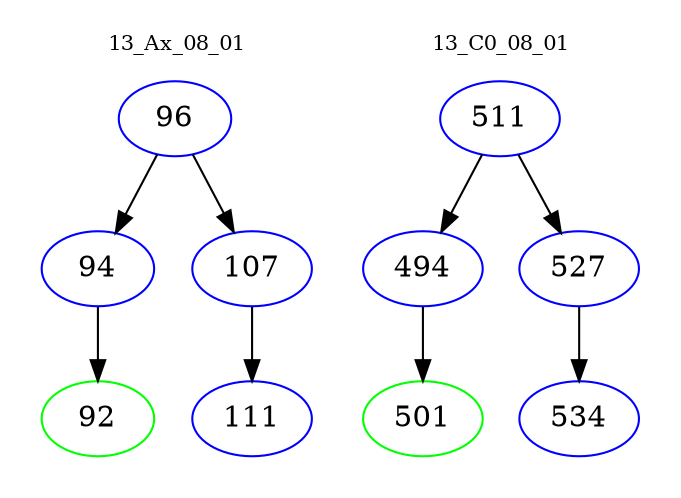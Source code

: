digraph{
subgraph cluster_0 {
color = white
label = "13_Ax_08_01";
fontsize=10;
T0_96 [label="96", color="blue"]
T0_96 -> T0_94 [color="black"]
T0_94 [label="94", color="blue"]
T0_94 -> T0_92 [color="black"]
T0_92 [label="92", color="green"]
T0_96 -> T0_107 [color="black"]
T0_107 [label="107", color="blue"]
T0_107 -> T0_111 [color="black"]
T0_111 [label="111", color="blue"]
}
subgraph cluster_1 {
color = white
label = "13_C0_08_01";
fontsize=10;
T1_511 [label="511", color="blue"]
T1_511 -> T1_494 [color="black"]
T1_494 [label="494", color="blue"]
T1_494 -> T1_501 [color="black"]
T1_501 [label="501", color="green"]
T1_511 -> T1_527 [color="black"]
T1_527 [label="527", color="blue"]
T1_527 -> T1_534 [color="black"]
T1_534 [label="534", color="blue"]
}
}
